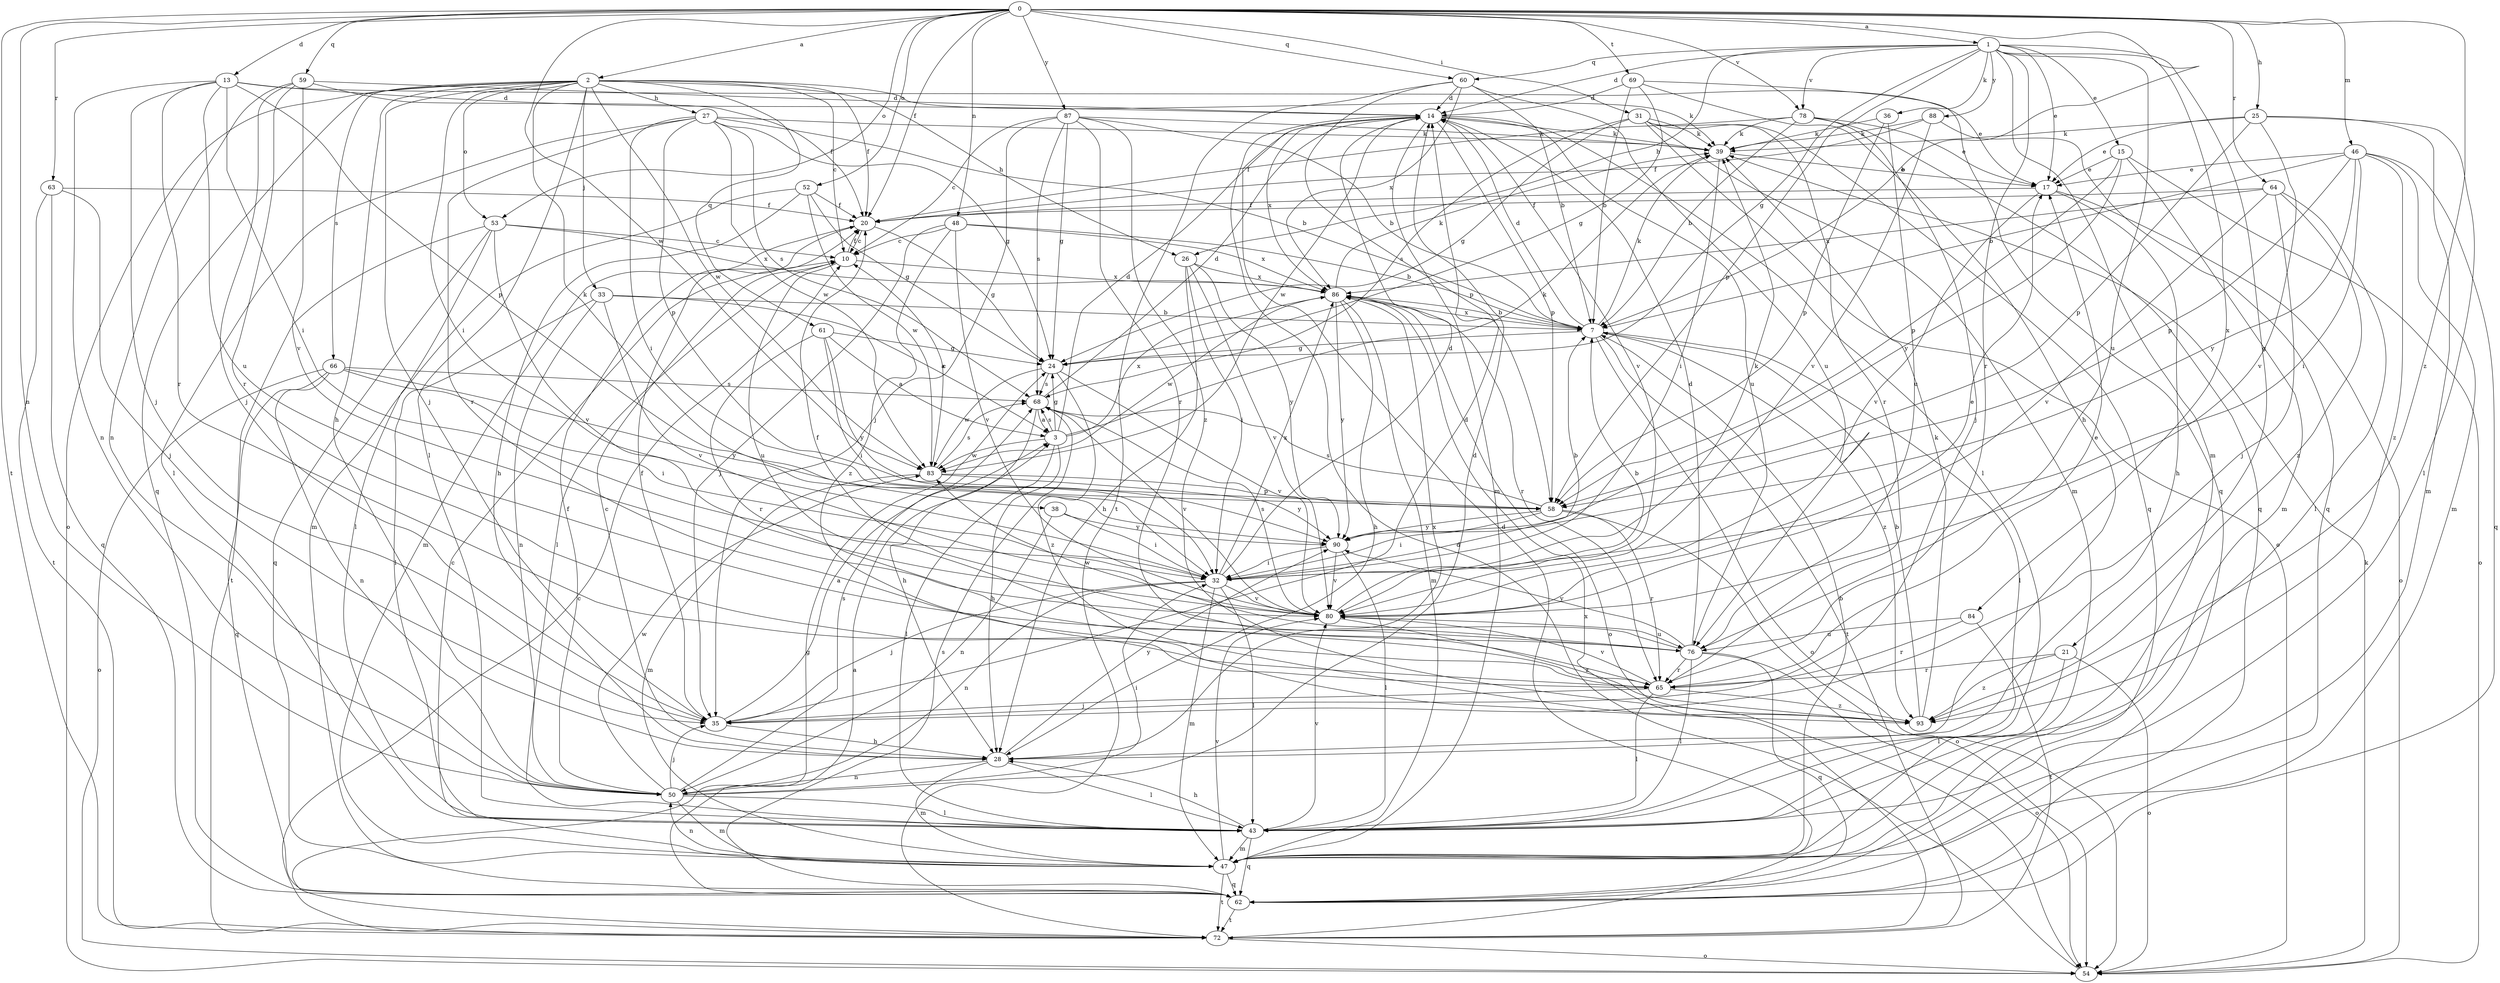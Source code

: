 strict digraph  {
0;
1;
2;
3;
7;
10;
13;
14;
15;
17;
20;
21;
24;
25;
26;
27;
28;
31;
32;
33;
35;
36;
38;
39;
43;
46;
47;
48;
50;
52;
53;
54;
58;
59;
60;
61;
62;
63;
64;
65;
66;
68;
69;
72;
76;
78;
80;
83;
84;
86;
87;
88;
90;
93;
0 -> 1  [label=a];
0 -> 2  [label=a];
0 -> 7  [label=b];
0 -> 13  [label=d];
0 -> 20  [label=f];
0 -> 25  [label=h];
0 -> 31  [label=i];
0 -> 46  [label=m];
0 -> 48  [label=n];
0 -> 50  [label=n];
0 -> 52  [label=o];
0 -> 53  [label=o];
0 -> 59  [label=q];
0 -> 60  [label=q];
0 -> 63  [label=r];
0 -> 64  [label=r];
0 -> 69  [label=t];
0 -> 72  [label=t];
0 -> 78  [label=v];
0 -> 83  [label=w];
0 -> 87  [label=y];
0 -> 93  [label=z];
1 -> 14  [label=d];
1 -> 15  [label=e];
1 -> 17  [label=e];
1 -> 21  [label=g];
1 -> 24  [label=g];
1 -> 26  [label=h];
1 -> 36  [label=k];
1 -> 47  [label=m];
1 -> 58  [label=p];
1 -> 60  [label=q];
1 -> 65  [label=r];
1 -> 76  [label=u];
1 -> 78  [label=v];
1 -> 84  [label=x];
1 -> 88  [label=y];
2 -> 10  [label=c];
2 -> 20  [label=f];
2 -> 26  [label=h];
2 -> 27  [label=h];
2 -> 28  [label=h];
2 -> 32  [label=i];
2 -> 33  [label=j];
2 -> 35  [label=j];
2 -> 38  [label=k];
2 -> 39  [label=k];
2 -> 43  [label=l];
2 -> 53  [label=o];
2 -> 54  [label=o];
2 -> 61  [label=q];
2 -> 62  [label=q];
2 -> 66  [label=s];
2 -> 83  [label=w];
3 -> 14  [label=d];
3 -> 24  [label=g];
3 -> 28  [label=h];
3 -> 39  [label=k];
3 -> 43  [label=l];
3 -> 68  [label=s];
3 -> 83  [label=w];
3 -> 86  [label=x];
7 -> 14  [label=d];
7 -> 24  [label=g];
7 -> 39  [label=k];
7 -> 43  [label=l];
7 -> 54  [label=o];
7 -> 72  [label=t];
7 -> 86  [label=x];
7 -> 93  [label=z];
10 -> 20  [label=f];
10 -> 43  [label=l];
10 -> 76  [label=u];
10 -> 86  [label=x];
13 -> 14  [label=d];
13 -> 17  [label=e];
13 -> 32  [label=i];
13 -> 35  [label=j];
13 -> 50  [label=n];
13 -> 58  [label=p];
13 -> 65  [label=r];
13 -> 76  [label=u];
14 -> 39  [label=k];
14 -> 43  [label=l];
14 -> 47  [label=m];
14 -> 58  [label=p];
14 -> 76  [label=u];
14 -> 80  [label=v];
14 -> 83  [label=w];
14 -> 86  [label=x];
15 -> 17  [label=e];
15 -> 47  [label=m];
15 -> 54  [label=o];
15 -> 58  [label=p];
15 -> 90  [label=y];
17 -> 20  [label=f];
17 -> 28  [label=h];
17 -> 54  [label=o];
17 -> 80  [label=v];
20 -> 10  [label=c];
20 -> 24  [label=g];
20 -> 47  [label=m];
21 -> 43  [label=l];
21 -> 54  [label=o];
21 -> 65  [label=r];
21 -> 93  [label=z];
24 -> 68  [label=s];
24 -> 80  [label=v];
24 -> 83  [label=w];
24 -> 93  [label=z];
25 -> 17  [label=e];
25 -> 39  [label=k];
25 -> 43  [label=l];
25 -> 47  [label=m];
25 -> 58  [label=p];
25 -> 80  [label=v];
26 -> 28  [label=h];
26 -> 32  [label=i];
26 -> 80  [label=v];
26 -> 86  [label=x];
26 -> 90  [label=y];
27 -> 7  [label=b];
27 -> 24  [label=g];
27 -> 32  [label=i];
27 -> 39  [label=k];
27 -> 43  [label=l];
27 -> 58  [label=p];
27 -> 65  [label=r];
27 -> 68  [label=s];
27 -> 83  [label=w];
28 -> 10  [label=c];
28 -> 43  [label=l];
28 -> 47  [label=m];
28 -> 50  [label=n];
28 -> 86  [label=x];
28 -> 90  [label=y];
31 -> 24  [label=g];
31 -> 39  [label=k];
31 -> 47  [label=m];
31 -> 54  [label=o];
31 -> 62  [label=q];
31 -> 65  [label=r];
31 -> 68  [label=s];
32 -> 7  [label=b];
32 -> 14  [label=d];
32 -> 35  [label=j];
32 -> 39  [label=k];
32 -> 43  [label=l];
32 -> 47  [label=m];
32 -> 50  [label=n];
32 -> 80  [label=v];
32 -> 86  [label=x];
33 -> 3  [label=a];
33 -> 7  [label=b];
33 -> 43  [label=l];
33 -> 50  [label=n];
33 -> 80  [label=v];
35 -> 3  [label=a];
35 -> 14  [label=d];
35 -> 20  [label=f];
35 -> 28  [label=h];
36 -> 39  [label=k];
36 -> 58  [label=p];
36 -> 76  [label=u];
38 -> 32  [label=i];
38 -> 50  [label=n];
38 -> 90  [label=y];
39 -> 17  [label=e];
39 -> 32  [label=i];
43 -> 28  [label=h];
43 -> 47  [label=m];
43 -> 62  [label=q];
43 -> 80  [label=v];
46 -> 7  [label=b];
46 -> 17  [label=e];
46 -> 32  [label=i];
46 -> 47  [label=m];
46 -> 58  [label=p];
46 -> 62  [label=q];
46 -> 90  [label=y];
46 -> 93  [label=z];
47 -> 7  [label=b];
47 -> 10  [label=c];
47 -> 50  [label=n];
47 -> 62  [label=q];
47 -> 72  [label=t];
47 -> 80  [label=v];
48 -> 7  [label=b];
48 -> 10  [label=c];
48 -> 35  [label=j];
48 -> 80  [label=v];
48 -> 86  [label=x];
48 -> 93  [label=z];
50 -> 14  [label=d];
50 -> 20  [label=f];
50 -> 32  [label=i];
50 -> 35  [label=j];
50 -> 43  [label=l];
50 -> 47  [label=m];
50 -> 68  [label=s];
50 -> 83  [label=w];
52 -> 20  [label=f];
52 -> 24  [label=g];
52 -> 28  [label=h];
52 -> 47  [label=m];
52 -> 83  [label=w];
53 -> 10  [label=c];
53 -> 43  [label=l];
53 -> 62  [label=q];
53 -> 72  [label=t];
53 -> 80  [label=v];
53 -> 86  [label=x];
54 -> 14  [label=d];
54 -> 39  [label=k];
58 -> 32  [label=i];
58 -> 54  [label=o];
58 -> 65  [label=r];
58 -> 68  [label=s];
58 -> 90  [label=y];
59 -> 14  [label=d];
59 -> 20  [label=f];
59 -> 35  [label=j];
59 -> 50  [label=n];
59 -> 65  [label=r];
59 -> 80  [label=v];
60 -> 7  [label=b];
60 -> 14  [label=d];
60 -> 58  [label=p];
60 -> 72  [label=t];
60 -> 76  [label=u];
60 -> 86  [label=x];
61 -> 3  [label=a];
61 -> 24  [label=g];
61 -> 32  [label=i];
61 -> 65  [label=r];
61 -> 90  [label=y];
62 -> 3  [label=a];
62 -> 68  [label=s];
62 -> 72  [label=t];
63 -> 20  [label=f];
63 -> 35  [label=j];
63 -> 62  [label=q];
63 -> 72  [label=t];
64 -> 20  [label=f];
64 -> 35  [label=j];
64 -> 43  [label=l];
64 -> 80  [label=v];
64 -> 86  [label=x];
64 -> 93  [label=z];
65 -> 17  [label=e];
65 -> 35  [label=j];
65 -> 43  [label=l];
65 -> 80  [label=v];
65 -> 93  [label=z];
66 -> 32  [label=i];
66 -> 50  [label=n];
66 -> 54  [label=o];
66 -> 62  [label=q];
66 -> 68  [label=s];
66 -> 90  [label=y];
68 -> 3  [label=a];
68 -> 14  [label=d];
68 -> 28  [label=h];
68 -> 80  [label=v];
69 -> 7  [label=b];
69 -> 14  [label=d];
69 -> 24  [label=g];
69 -> 28  [label=h];
69 -> 62  [label=q];
72 -> 10  [label=c];
72 -> 14  [label=d];
72 -> 24  [label=g];
72 -> 54  [label=o];
72 -> 86  [label=x];
76 -> 14  [label=d];
76 -> 20  [label=f];
76 -> 43  [label=l];
76 -> 54  [label=o];
76 -> 62  [label=q];
76 -> 65  [label=r];
76 -> 83  [label=w];
76 -> 90  [label=y];
78 -> 7  [label=b];
78 -> 17  [label=e];
78 -> 20  [label=f];
78 -> 35  [label=j];
78 -> 39  [label=k];
78 -> 62  [label=q];
80 -> 7  [label=b];
80 -> 17  [label=e];
80 -> 68  [label=s];
80 -> 76  [label=u];
80 -> 93  [label=z];
83 -> 10  [label=c];
83 -> 47  [label=m];
83 -> 58  [label=p];
83 -> 68  [label=s];
83 -> 90  [label=y];
84 -> 65  [label=r];
84 -> 72  [label=t];
84 -> 76  [label=u];
86 -> 7  [label=b];
86 -> 28  [label=h];
86 -> 39  [label=k];
86 -> 47  [label=m];
86 -> 54  [label=o];
86 -> 65  [label=r];
86 -> 83  [label=w];
86 -> 90  [label=y];
87 -> 7  [label=b];
87 -> 10  [label=c];
87 -> 24  [label=g];
87 -> 35  [label=j];
87 -> 39  [label=k];
87 -> 65  [label=r];
87 -> 68  [label=s];
87 -> 93  [label=z];
88 -> 20  [label=f];
88 -> 39  [label=k];
88 -> 62  [label=q];
88 -> 80  [label=v];
90 -> 32  [label=i];
90 -> 43  [label=l];
90 -> 80  [label=v];
93 -> 7  [label=b];
93 -> 39  [label=k];
}
